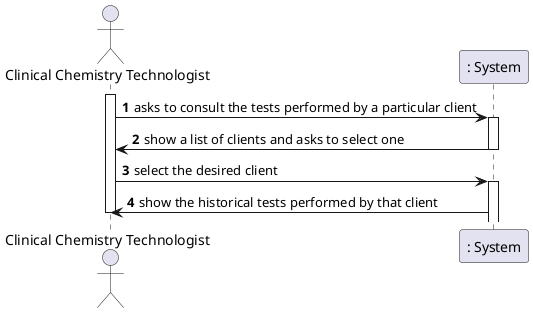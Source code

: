 @startuml
'https://plantuml.com/sequence-diagram

autonumber
actor "Clinical Chemistry Technologist" as CCT
participant ": System" as SYSTEM

activate CCT
CCT -> SYSTEM : asks to consult the tests performed by a particular client
activate SYSTEM
SYSTEM -> CCT : show a list of clients and asks to select one
deactivate SYSTEM
CCT -> SYSTEM : select the desired client
activate SYSTEM
SYSTEM -> CCT : show the historical tests performed by that client




deactivate CCT
@enduml